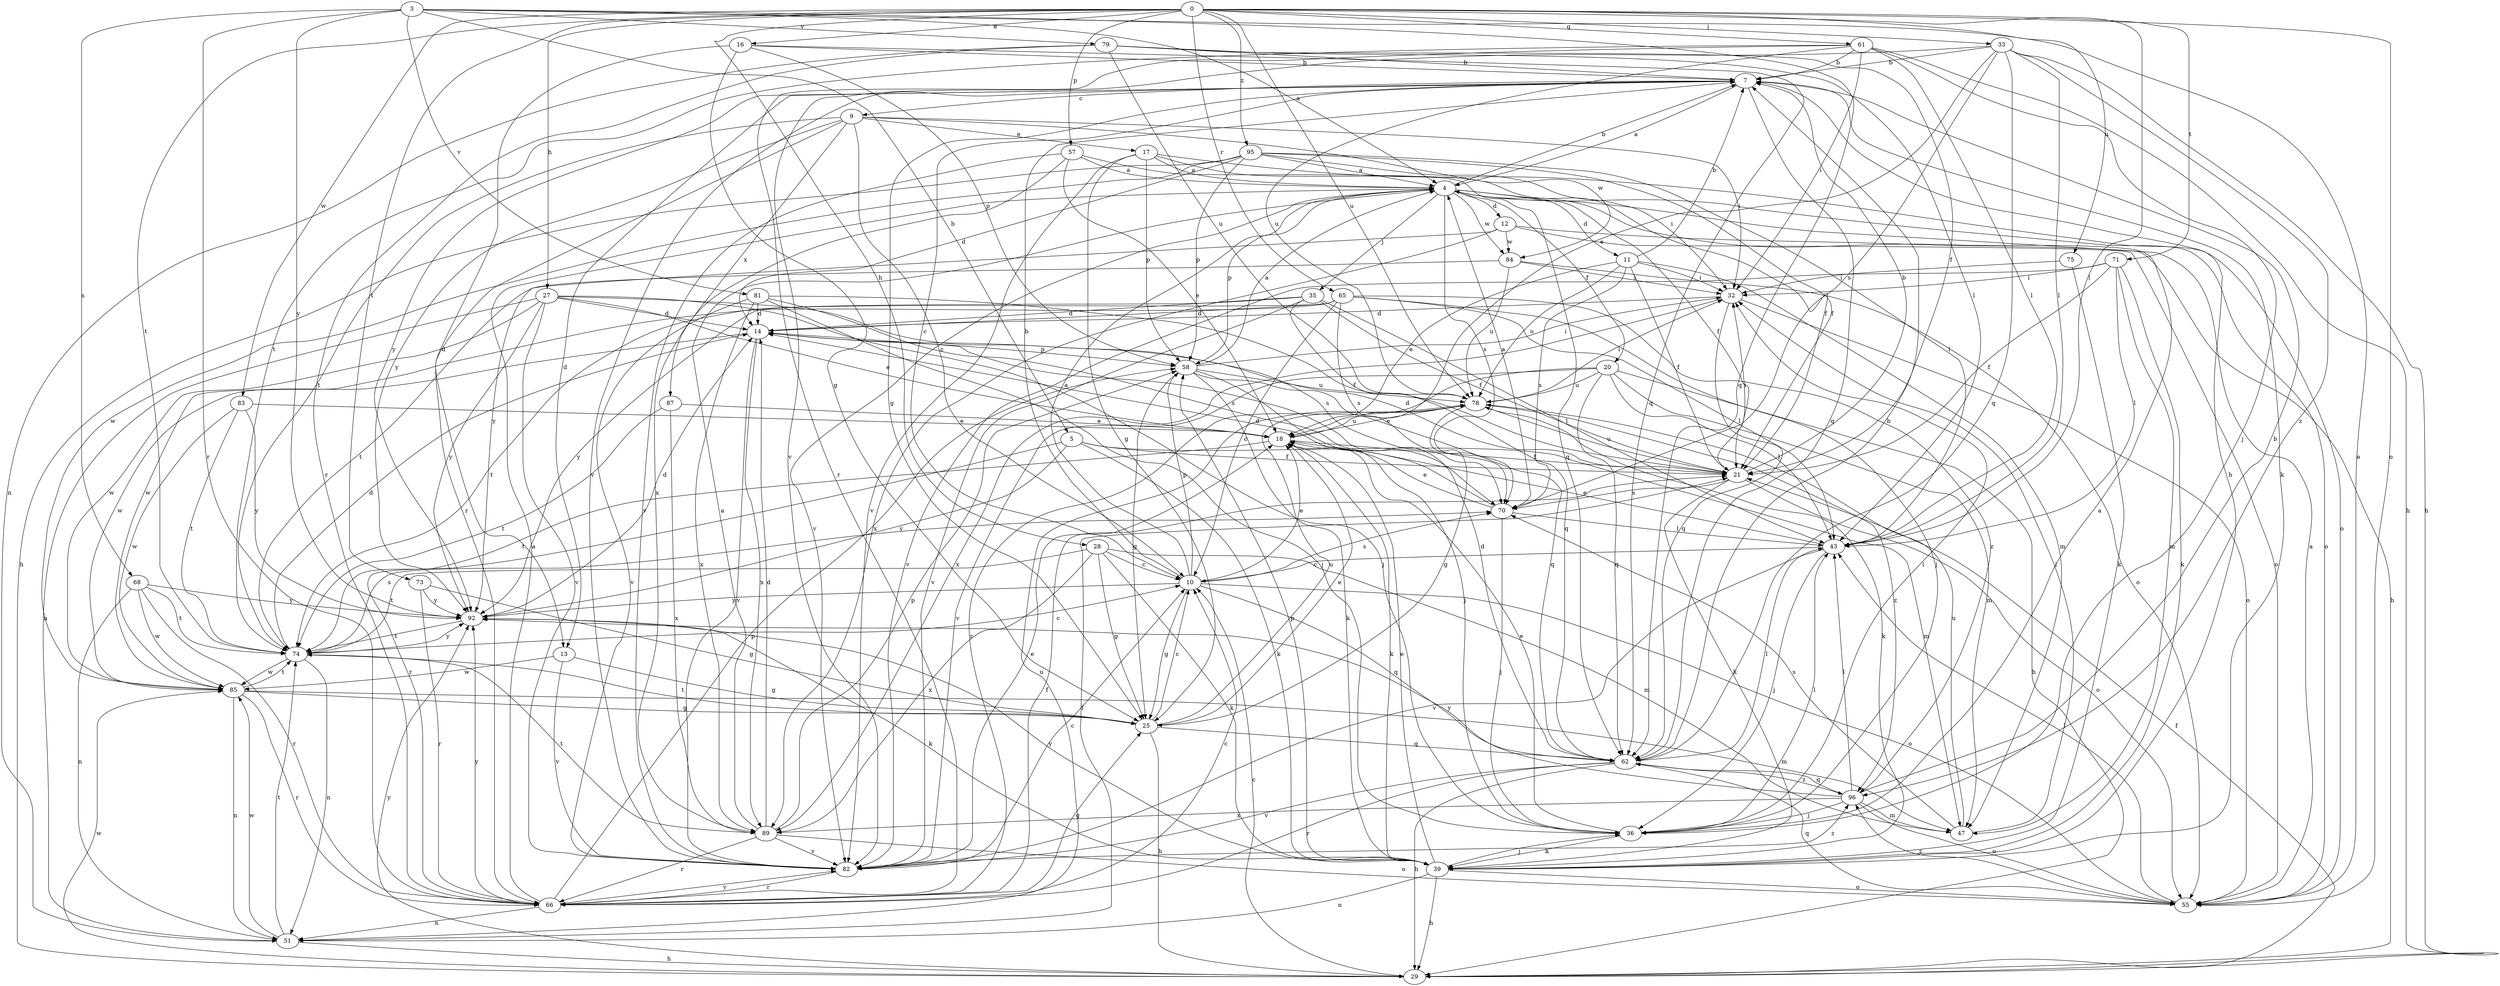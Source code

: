 strict digraph  {
0;
3;
4;
5;
7;
9;
10;
11;
12;
13;
14;
16;
17;
18;
20;
21;
25;
27;
28;
29;
32;
33;
35;
36;
39;
43;
47;
51;
55;
57;
58;
61;
62;
65;
66;
68;
70;
71;
73;
74;
75;
78;
79;
81;
82;
83;
84;
85;
87;
89;
92;
95;
96;
0 -> 16  [label=e];
0 -> 27  [label=h];
0 -> 28  [label=h];
0 -> 33  [label=j];
0 -> 43  [label=l];
0 -> 55  [label=o];
0 -> 57  [label=p];
0 -> 61  [label=q];
0 -> 65  [label=r];
0 -> 71  [label=t];
0 -> 73  [label=t];
0 -> 74  [label=t];
0 -> 75  [label=u];
0 -> 78  [label=u];
0 -> 83  [label=w];
0 -> 95  [label=z];
3 -> 4  [label=a];
3 -> 5  [label=b];
3 -> 55  [label=o];
3 -> 62  [label=q];
3 -> 66  [label=r];
3 -> 68  [label=s];
3 -> 79  [label=v];
3 -> 81  [label=v];
3 -> 92  [label=y];
4 -> 7  [label=b];
4 -> 11  [label=d];
4 -> 12  [label=d];
4 -> 20  [label=f];
4 -> 21  [label=f];
4 -> 35  [label=j];
4 -> 55  [label=o];
4 -> 58  [label=p];
4 -> 70  [label=s];
4 -> 82  [label=v];
4 -> 84  [label=w];
5 -> 21  [label=f];
5 -> 39  [label=k];
5 -> 47  [label=m];
5 -> 66  [label=r];
5 -> 92  [label=y];
7 -> 4  [label=a];
7 -> 9  [label=c];
7 -> 10  [label=c];
7 -> 13  [label=d];
7 -> 25  [label=g];
7 -> 39  [label=k];
7 -> 62  [label=q];
7 -> 82  [label=v];
7 -> 92  [label=y];
9 -> 10  [label=c];
9 -> 17  [label=e];
9 -> 32  [label=i];
9 -> 66  [label=r];
9 -> 74  [label=t];
9 -> 84  [label=w];
9 -> 87  [label=x];
9 -> 92  [label=y];
10 -> 4  [label=a];
10 -> 7  [label=b];
10 -> 18  [label=e];
10 -> 25  [label=g];
10 -> 55  [label=o];
10 -> 58  [label=p];
10 -> 62  [label=q];
10 -> 70  [label=s];
10 -> 92  [label=y];
11 -> 7  [label=b];
11 -> 18  [label=e];
11 -> 21  [label=f];
11 -> 32  [label=i];
11 -> 47  [label=m];
11 -> 70  [label=s];
11 -> 78  [label=u];
12 -> 29  [label=h];
12 -> 55  [label=o];
12 -> 84  [label=w];
12 -> 89  [label=x];
12 -> 92  [label=y];
13 -> 25  [label=g];
13 -> 82  [label=v];
13 -> 85  [label=w];
14 -> 58  [label=p];
14 -> 82  [label=v];
14 -> 85  [label=w];
14 -> 89  [label=x];
16 -> 7  [label=b];
16 -> 13  [label=d];
16 -> 25  [label=g];
16 -> 58  [label=p];
16 -> 62  [label=q];
17 -> 4  [label=a];
17 -> 21  [label=f];
17 -> 25  [label=g];
17 -> 55  [label=o];
17 -> 58  [label=p];
17 -> 82  [label=v];
18 -> 21  [label=f];
18 -> 39  [label=k];
18 -> 74  [label=t];
18 -> 78  [label=u];
20 -> 29  [label=h];
20 -> 43  [label=l];
20 -> 47  [label=m];
20 -> 62  [label=q];
20 -> 66  [label=r];
20 -> 78  [label=u];
20 -> 82  [label=v];
21 -> 7  [label=b];
21 -> 14  [label=d];
21 -> 32  [label=i];
21 -> 39  [label=k];
21 -> 55  [label=o];
21 -> 70  [label=s];
21 -> 78  [label=u];
25 -> 10  [label=c];
25 -> 18  [label=e];
25 -> 29  [label=h];
25 -> 62  [label=q];
25 -> 74  [label=t];
25 -> 78  [label=u];
27 -> 14  [label=d];
27 -> 18  [label=e];
27 -> 36  [label=j];
27 -> 51  [label=n];
27 -> 70  [label=s];
27 -> 82  [label=v];
27 -> 85  [label=w];
27 -> 92  [label=y];
28 -> 10  [label=c];
28 -> 25  [label=g];
28 -> 39  [label=k];
28 -> 47  [label=m];
28 -> 74  [label=t];
28 -> 89  [label=x];
29 -> 10  [label=c];
29 -> 21  [label=f];
29 -> 85  [label=w];
29 -> 92  [label=y];
32 -> 14  [label=d];
32 -> 55  [label=o];
32 -> 62  [label=q];
32 -> 89  [label=x];
33 -> 7  [label=b];
33 -> 18  [label=e];
33 -> 29  [label=h];
33 -> 43  [label=l];
33 -> 62  [label=q];
33 -> 70  [label=s];
33 -> 82  [label=v];
33 -> 96  [label=z];
35 -> 14  [label=d];
35 -> 21  [label=f];
35 -> 43  [label=l];
35 -> 62  [label=q];
35 -> 74  [label=t];
35 -> 82  [label=v];
36 -> 4  [label=a];
36 -> 18  [label=e];
36 -> 32  [label=i];
36 -> 39  [label=k];
36 -> 43  [label=l];
39 -> 7  [label=b];
39 -> 18  [label=e];
39 -> 29  [label=h];
39 -> 36  [label=j];
39 -> 51  [label=n];
39 -> 55  [label=o];
39 -> 58  [label=p];
39 -> 92  [label=y];
43 -> 10  [label=c];
43 -> 18  [label=e];
43 -> 36  [label=j];
43 -> 82  [label=v];
47 -> 32  [label=i];
47 -> 70  [label=s];
47 -> 78  [label=u];
51 -> 21  [label=f];
51 -> 29  [label=h];
51 -> 74  [label=t];
51 -> 78  [label=u];
51 -> 85  [label=w];
55 -> 4  [label=a];
55 -> 43  [label=l];
55 -> 62  [label=q];
55 -> 96  [label=z];
57 -> 4  [label=a];
57 -> 18  [label=e];
57 -> 62  [label=q];
57 -> 82  [label=v];
57 -> 89  [label=x];
58 -> 4  [label=a];
58 -> 25  [label=g];
58 -> 32  [label=i];
58 -> 36  [label=j];
58 -> 39  [label=k];
58 -> 62  [label=q];
58 -> 78  [label=u];
61 -> 7  [label=b];
61 -> 29  [label=h];
61 -> 32  [label=i];
61 -> 36  [label=j];
61 -> 43  [label=l];
61 -> 66  [label=r];
61 -> 74  [label=t];
61 -> 78  [label=u];
62 -> 7  [label=b];
62 -> 14  [label=d];
62 -> 29  [label=h];
62 -> 43  [label=l];
62 -> 66  [label=r];
62 -> 82  [label=v];
62 -> 96  [label=z];
65 -> 10  [label=c];
65 -> 14  [label=d];
65 -> 36  [label=j];
65 -> 43  [label=l];
65 -> 70  [label=s];
65 -> 85  [label=w];
65 -> 92  [label=y];
65 -> 96  [label=z];
66 -> 4  [label=a];
66 -> 10  [label=c];
66 -> 21  [label=f];
66 -> 25  [label=g];
66 -> 51  [label=n];
66 -> 58  [label=p];
66 -> 82  [label=v];
66 -> 92  [label=y];
68 -> 51  [label=n];
68 -> 66  [label=r];
68 -> 74  [label=t];
68 -> 85  [label=w];
68 -> 92  [label=y];
70 -> 4  [label=a];
70 -> 14  [label=d];
70 -> 18  [label=e];
70 -> 36  [label=j];
70 -> 43  [label=l];
71 -> 21  [label=f];
71 -> 32  [label=i];
71 -> 39  [label=k];
71 -> 43  [label=l];
71 -> 47  [label=m];
71 -> 82  [label=v];
73 -> 25  [label=g];
73 -> 66  [label=r];
73 -> 92  [label=y];
74 -> 10  [label=c];
74 -> 14  [label=d];
74 -> 51  [label=n];
74 -> 70  [label=s];
74 -> 85  [label=w];
74 -> 92  [label=y];
75 -> 32  [label=i];
75 -> 39  [label=k];
78 -> 18  [label=e];
78 -> 25  [label=g];
78 -> 32  [label=i];
78 -> 39  [label=k];
78 -> 96  [label=z];
79 -> 7  [label=b];
79 -> 21  [label=f];
79 -> 43  [label=l];
79 -> 51  [label=n];
79 -> 66  [label=r];
79 -> 78  [label=u];
81 -> 14  [label=d];
81 -> 21  [label=f];
81 -> 36  [label=j];
81 -> 70  [label=s];
81 -> 82  [label=v];
81 -> 89  [label=x];
82 -> 10  [label=c];
82 -> 18  [label=e];
82 -> 66  [label=r];
82 -> 96  [label=z];
83 -> 18  [label=e];
83 -> 74  [label=t];
83 -> 85  [label=w];
83 -> 92  [label=y];
84 -> 32  [label=i];
84 -> 55  [label=o];
84 -> 74  [label=t];
84 -> 78  [label=u];
85 -> 25  [label=g];
85 -> 47  [label=m];
85 -> 51  [label=n];
85 -> 66  [label=r];
85 -> 74  [label=t];
87 -> 18  [label=e];
87 -> 74  [label=t];
87 -> 89  [label=x];
89 -> 4  [label=a];
89 -> 14  [label=d];
89 -> 55  [label=o];
89 -> 58  [label=p];
89 -> 66  [label=r];
89 -> 74  [label=t];
89 -> 82  [label=v];
92 -> 14  [label=d];
92 -> 39  [label=k];
92 -> 74  [label=t];
95 -> 4  [label=a];
95 -> 14  [label=d];
95 -> 21  [label=f];
95 -> 29  [label=h];
95 -> 32  [label=i];
95 -> 43  [label=l];
95 -> 58  [label=p];
95 -> 85  [label=w];
96 -> 7  [label=b];
96 -> 36  [label=j];
96 -> 43  [label=l];
96 -> 47  [label=m];
96 -> 55  [label=o];
96 -> 62  [label=q];
96 -> 89  [label=x];
96 -> 92  [label=y];
}
